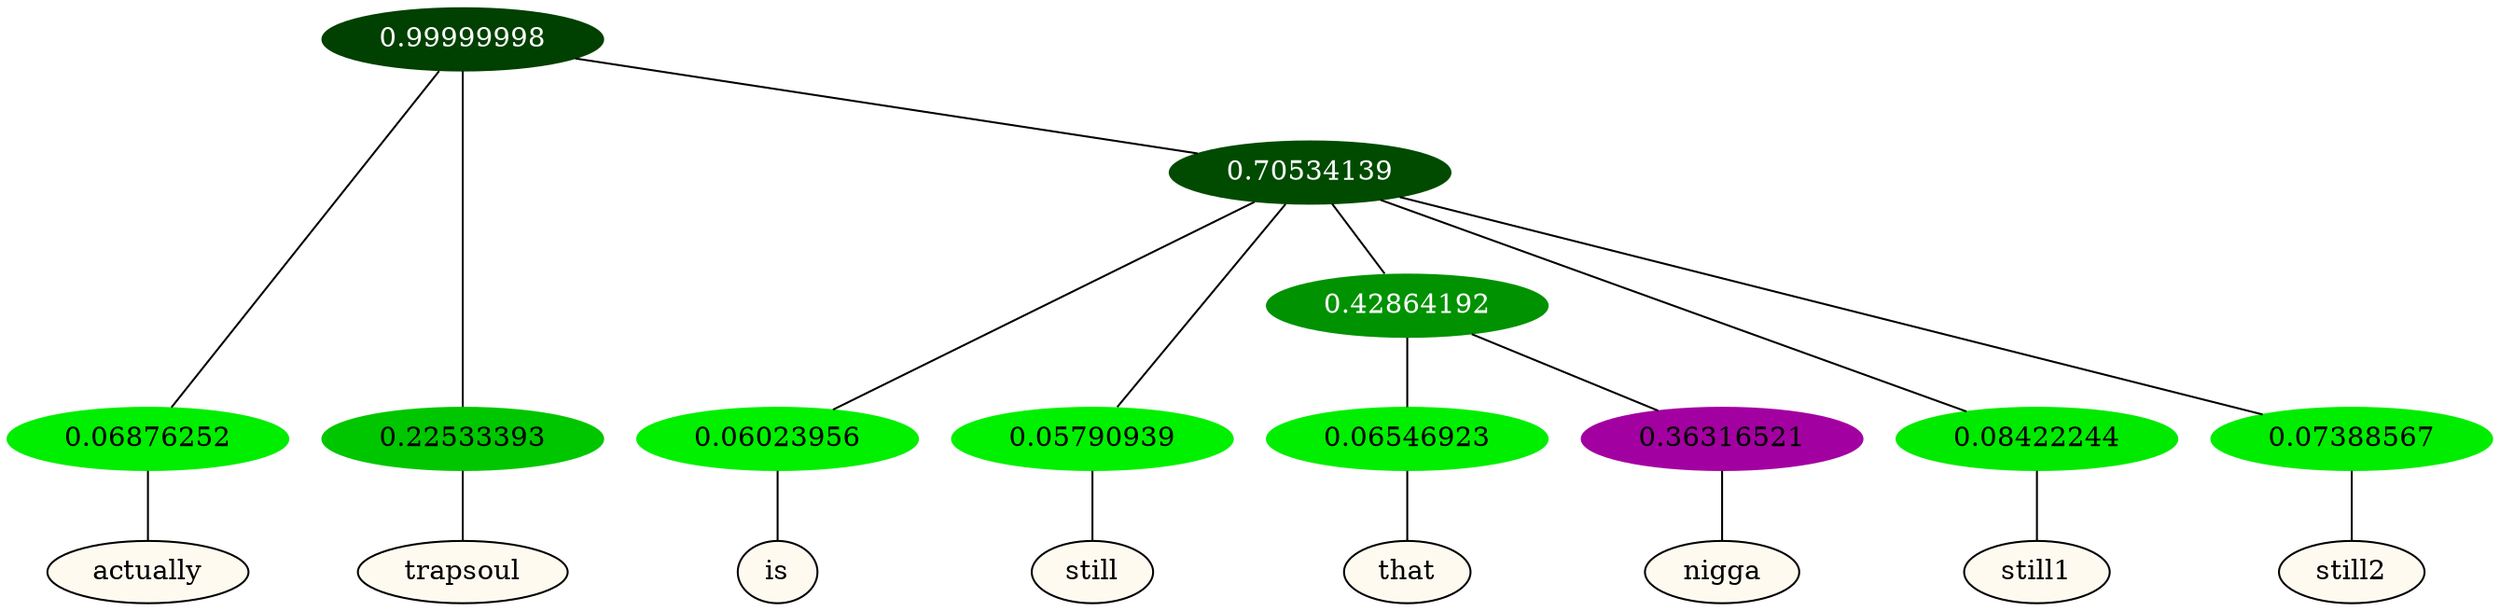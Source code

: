 graph {
	node [format=png height=0.15 nodesep=0.001 ordering=out overlap=prism overlap_scaling=0.01 ranksep=0.001 ratio=0.2 style=filled width=0.15]
	{
		rank=same
		a_w_1 [label=actually color=black fillcolor=floralwhite style="filled,solid"]
		a_w_2 [label=trapsoul color=black fillcolor=floralwhite style="filled,solid"]
		a_w_4 [label=is color=black fillcolor=floralwhite style="filled,solid"]
		a_w_5 [label=still color=black fillcolor=floralwhite style="filled,solid"]
		a_w_9 [label=that color=black fillcolor=floralwhite style="filled,solid"]
		a_w_10 [label=nigga color=black fillcolor=floralwhite style="filled,solid"]
		a_w_7 [label=still1 color=black fillcolor=floralwhite style="filled,solid"]
		a_w_8 [label=still2 color=black fillcolor=floralwhite style="filled,solid"]
	}
	a_n_1 -- a_w_1
	a_n_2 -- a_w_2
	a_n_4 -- a_w_4
	a_n_5 -- a_w_5
	a_n_9 -- a_w_9
	a_n_10 -- a_w_10
	a_n_7 -- a_w_7
	a_n_8 -- a_w_8
	{
		rank=same
		a_n_1 [label=0.06876252 color="0.334 1.000 0.931" fontcolor=black]
		a_n_2 [label=0.22533393 color="0.334 1.000 0.775" fontcolor=black]
		a_n_4 [label=0.06023956 color="0.334 1.000 0.940" fontcolor=black]
		a_n_5 [label=0.05790939 color="0.334 1.000 0.942" fontcolor=black]
		a_n_9 [label=0.06546923 color="0.334 1.000 0.935" fontcolor=black]
		a_n_10 [label=0.36316521 color="0.835 1.000 0.637" fontcolor=black]
		a_n_7 [label=0.08422244 color="0.334 1.000 0.916" fontcolor=black]
		a_n_8 [label=0.07388567 color="0.334 1.000 0.926" fontcolor=black]
	}
	a_n_0 [label=0.99999998 color="0.334 1.000 0.250" fontcolor=grey99]
	a_n_0 -- a_n_1
	a_n_0 -- a_n_2
	a_n_3 [label=0.70534139 color="0.334 1.000 0.295" fontcolor=grey99]
	a_n_0 -- a_n_3
	a_n_3 -- a_n_4
	a_n_3 -- a_n_5
	a_n_6 [label=0.42864192 color="0.334 1.000 0.571" fontcolor=grey99]
	a_n_3 -- a_n_6
	a_n_3 -- a_n_7
	a_n_3 -- a_n_8
	a_n_6 -- a_n_9
	a_n_6 -- a_n_10
}
